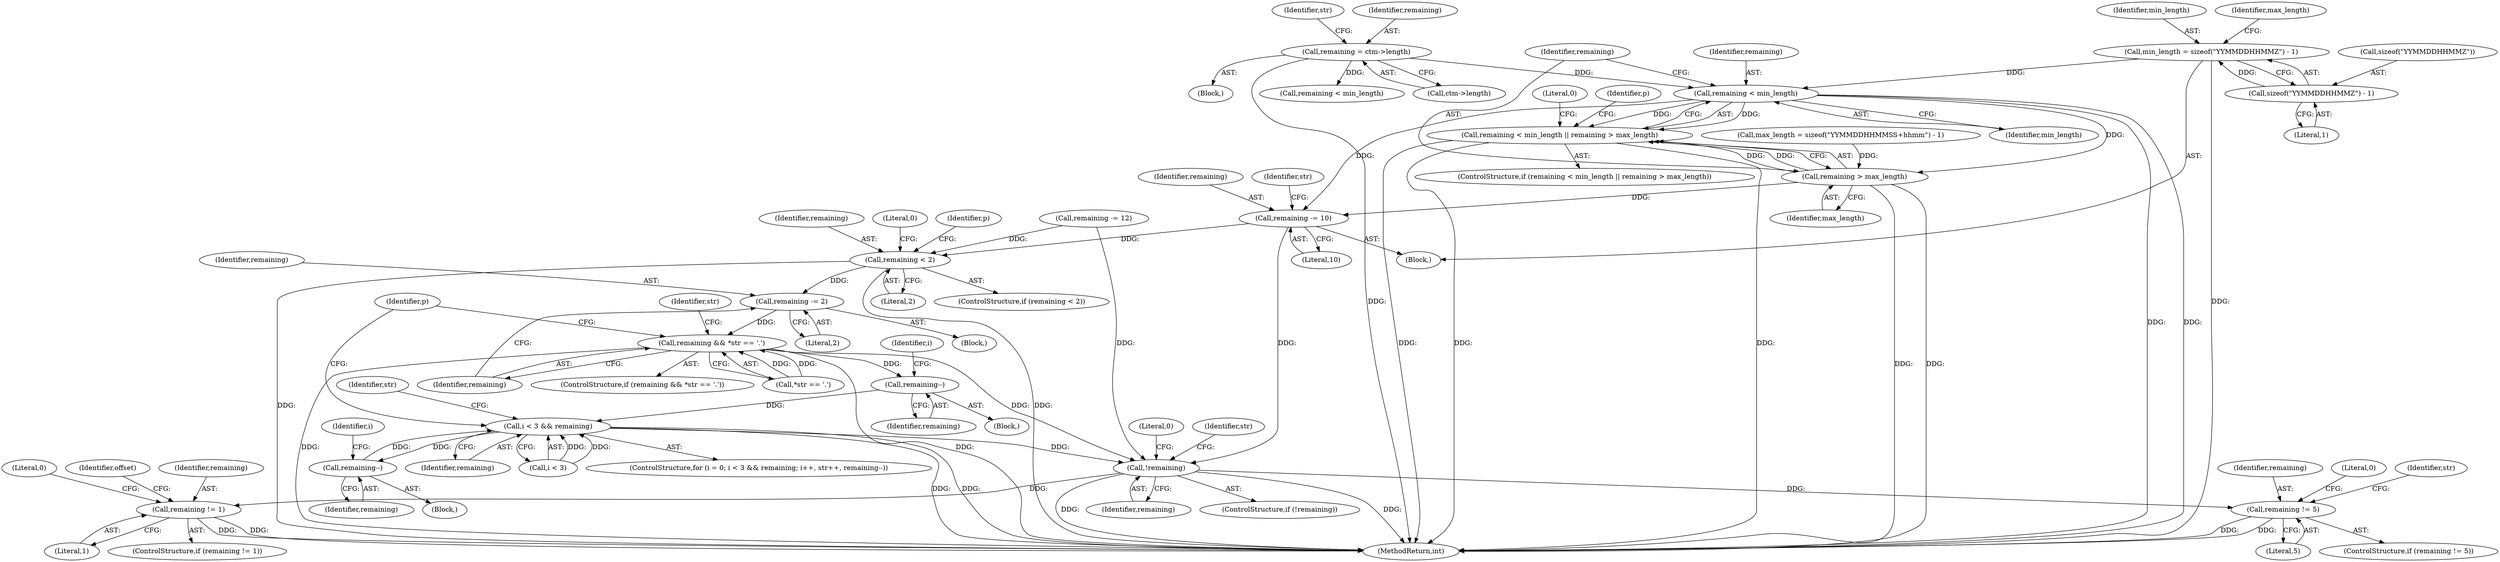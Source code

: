 digraph "0_openssl_f48b83b4fb7d6689584cf25f61ca63a4891f5b11@API" {
"1000161" [label="(Call,remaining < min_length)"];
"1000126" [label="(Call,remaining = ctm->length)"];
"1000146" [label="(Call,min_length = sizeof(\"YYMMDDHHMMZ\") - 1)"];
"1000148" [label="(Call,sizeof(\"YYMMDDHHMMZ\") - 1)"];
"1000160" [label="(Call,remaining < min_length || remaining > max_length)"];
"1000164" [label="(Call,remaining > max_length)"];
"1000179" [label="(Call,remaining -= 10)"];
"1000250" [label="(Call,remaining < 2)"];
"1000269" [label="(Call,remaining -= 2)"];
"1000273" [label="(Call,remaining && *str == '.')"];
"1000282" [label="(Call,remaining--)"];
"1000288" [label="(Call,i < 3 && remaining)"];
"1000299" [label="(Call,remaining--)"];
"1000324" [label="(Call,!remaining)"];
"1000335" [label="(Call,remaining != 1)"];
"1000358" [label="(Call,remaining != 5)"];
"1000180" [label="(Identifier,remaining)"];
"1000270" [label="(Identifier,remaining)"];
"1000325" [label="(Identifier,remaining)"];
"1000271" [label="(Literal,2)"];
"1000160" [label="(Call,remaining < min_length || remaining > max_length)"];
"1000166" [label="(Identifier,max_length)"];
"1000148" [label="(Call,sizeof(\"YYMMDDHHMMZ\") - 1)"];
"1000286" [label="(Identifier,i)"];
"1000292" [label="(Identifier,remaining)"];
"1000362" [label="(Literal,0)"];
"1000179" [label="(Call,remaining -= 10)"];
"1000146" [label="(Call,min_length = sizeof(\"YYMMDDHHMMZ\") - 1)"];
"1000151" [label="(Literal,1)"];
"1000279" [label="(Block,)"];
"1000335" [label="(Call,remaining != 1)"];
"1000113" [label="(Block,)"];
"1000274" [label="(Identifier,remaining)"];
"1000367" [label="(Identifier,str)"];
"1000273" [label="(Call,remaining && *str == '.')"];
"1000323" [label="(ControlStructure,if (!remaining))"];
"1000165" [label="(Identifier,remaining)"];
"1000290" [label="(Identifier,i)"];
"1000283" [label="(Identifier,remaining)"];
"1000252" [label="(Literal,2)"];
"1000316" [label="(Identifier,p)"];
"1000161" [label="(Call,remaining < min_length)"];
"1000272" [label="(ControlStructure,if (remaining && *str == '.'))"];
"1000132" [label="(Identifier,str)"];
"1000275" [label="(Call,*str == '.')"];
"1000289" [label="(Call,i < 3)"];
"1000248" [label="(Block,)"];
"1000127" [label="(Identifier,remaining)"];
"1000144" [label="(Block,)"];
"1000181" [label="(Literal,10)"];
"1000306" [label="(Identifier,str)"];
"1000358" [label="(Call,remaining != 5)"];
"1000357" [label="(ControlStructure,if (remaining != 5))"];
"1000296" [label="(Block,)"];
"1000225" [label="(Identifier,str)"];
"1000281" [label="(Identifier,str)"];
"1000200" [label="(Call,remaining < min_length)"];
"1000164" [label="(Call,remaining > max_length)"];
"1000282" [label="(Call,remaining--)"];
"1000163" [label="(Identifier,min_length)"];
"1000159" [label="(ControlStructure,if (remaining < min_length || remaining > max_length))"];
"1000339" [label="(Literal,0)"];
"1000147" [label="(Identifier,min_length)"];
"1000341" [label="(Identifier,offset)"];
"1000327" [label="(Literal,0)"];
"1000359" [label="(Identifier,remaining)"];
"1000334" [label="(ControlStructure,if (remaining != 1))"];
"1000170" [label="(Identifier,p)"];
"1000331" [label="(Identifier,str)"];
"1000251" [label="(Identifier,remaining)"];
"1000336" [label="(Identifier,remaining)"];
"1000337" [label="(Literal,1)"];
"1000153" [label="(Call,max_length = sizeof(\"YYMMDDHHMMSS+hhmm\") - 1)"];
"1000168" [label="(Literal,0)"];
"1000218" [label="(Call,remaining -= 12)"];
"1000250" [label="(Call,remaining < 2)"];
"1000162" [label="(Identifier,remaining)"];
"1000149" [label="(Call,sizeof(\"YYMMDDHHMMZ\"))"];
"1000249" [label="(ControlStructure,if (remaining < 2))"];
"1000126" [label="(Call,remaining = ctm->length)"];
"1000269" [label="(Call,remaining -= 2)"];
"1000254" [label="(Literal,0)"];
"1000299" [label="(Call,remaining--)"];
"1000324" [label="(Call,!remaining)"];
"1000570" [label="(MethodReturn,int)"];
"1000154" [label="(Identifier,max_length)"];
"1000300" [label="(Identifier,remaining)"];
"1000284" [label="(ControlStructure,for (i = 0; i < 3 && remaining; i++, str++, remaining--))"];
"1000128" [label="(Call,ctm->length)"];
"1000360" [label="(Literal,5)"];
"1000288" [label="(Call,i < 3 && remaining)"];
"1000258" [label="(Identifier,p)"];
"1000161" -> "1000160"  [label="AST: "];
"1000161" -> "1000163"  [label="CFG: "];
"1000162" -> "1000161"  [label="AST: "];
"1000163" -> "1000161"  [label="AST: "];
"1000165" -> "1000161"  [label="CFG: "];
"1000160" -> "1000161"  [label="CFG: "];
"1000161" -> "1000570"  [label="DDG: "];
"1000161" -> "1000570"  [label="DDG: "];
"1000161" -> "1000160"  [label="DDG: "];
"1000161" -> "1000160"  [label="DDG: "];
"1000126" -> "1000161"  [label="DDG: "];
"1000146" -> "1000161"  [label="DDG: "];
"1000161" -> "1000164"  [label="DDG: "];
"1000161" -> "1000179"  [label="DDG: "];
"1000126" -> "1000113"  [label="AST: "];
"1000126" -> "1000128"  [label="CFG: "];
"1000127" -> "1000126"  [label="AST: "];
"1000128" -> "1000126"  [label="AST: "];
"1000132" -> "1000126"  [label="CFG: "];
"1000126" -> "1000570"  [label="DDG: "];
"1000126" -> "1000200"  [label="DDG: "];
"1000146" -> "1000144"  [label="AST: "];
"1000146" -> "1000148"  [label="CFG: "];
"1000147" -> "1000146"  [label="AST: "];
"1000148" -> "1000146"  [label="AST: "];
"1000154" -> "1000146"  [label="CFG: "];
"1000146" -> "1000570"  [label="DDG: "];
"1000148" -> "1000146"  [label="DDG: "];
"1000148" -> "1000151"  [label="CFG: "];
"1000149" -> "1000148"  [label="AST: "];
"1000151" -> "1000148"  [label="AST: "];
"1000160" -> "1000159"  [label="AST: "];
"1000160" -> "1000164"  [label="CFG: "];
"1000164" -> "1000160"  [label="AST: "];
"1000168" -> "1000160"  [label="CFG: "];
"1000170" -> "1000160"  [label="CFG: "];
"1000160" -> "1000570"  [label="DDG: "];
"1000160" -> "1000570"  [label="DDG: "];
"1000160" -> "1000570"  [label="DDG: "];
"1000164" -> "1000160"  [label="DDG: "];
"1000164" -> "1000160"  [label="DDG: "];
"1000164" -> "1000166"  [label="CFG: "];
"1000165" -> "1000164"  [label="AST: "];
"1000166" -> "1000164"  [label="AST: "];
"1000164" -> "1000570"  [label="DDG: "];
"1000164" -> "1000570"  [label="DDG: "];
"1000153" -> "1000164"  [label="DDG: "];
"1000164" -> "1000179"  [label="DDG: "];
"1000179" -> "1000144"  [label="AST: "];
"1000179" -> "1000181"  [label="CFG: "];
"1000180" -> "1000179"  [label="AST: "];
"1000181" -> "1000179"  [label="AST: "];
"1000225" -> "1000179"  [label="CFG: "];
"1000179" -> "1000250"  [label="DDG: "];
"1000179" -> "1000324"  [label="DDG: "];
"1000250" -> "1000249"  [label="AST: "];
"1000250" -> "1000252"  [label="CFG: "];
"1000251" -> "1000250"  [label="AST: "];
"1000252" -> "1000250"  [label="AST: "];
"1000254" -> "1000250"  [label="CFG: "];
"1000258" -> "1000250"  [label="CFG: "];
"1000250" -> "1000570"  [label="DDG: "];
"1000250" -> "1000570"  [label="DDG: "];
"1000218" -> "1000250"  [label="DDG: "];
"1000250" -> "1000269"  [label="DDG: "];
"1000269" -> "1000248"  [label="AST: "];
"1000269" -> "1000271"  [label="CFG: "];
"1000270" -> "1000269"  [label="AST: "];
"1000271" -> "1000269"  [label="AST: "];
"1000274" -> "1000269"  [label="CFG: "];
"1000269" -> "1000273"  [label="DDG: "];
"1000273" -> "1000272"  [label="AST: "];
"1000273" -> "1000274"  [label="CFG: "];
"1000273" -> "1000275"  [label="CFG: "];
"1000274" -> "1000273"  [label="AST: "];
"1000275" -> "1000273"  [label="AST: "];
"1000281" -> "1000273"  [label="CFG: "];
"1000316" -> "1000273"  [label="CFG: "];
"1000273" -> "1000570"  [label="DDG: "];
"1000273" -> "1000570"  [label="DDG: "];
"1000275" -> "1000273"  [label="DDG: "];
"1000275" -> "1000273"  [label="DDG: "];
"1000273" -> "1000282"  [label="DDG: "];
"1000273" -> "1000324"  [label="DDG: "];
"1000282" -> "1000279"  [label="AST: "];
"1000282" -> "1000283"  [label="CFG: "];
"1000283" -> "1000282"  [label="AST: "];
"1000286" -> "1000282"  [label="CFG: "];
"1000282" -> "1000288"  [label="DDG: "];
"1000288" -> "1000284"  [label="AST: "];
"1000288" -> "1000289"  [label="CFG: "];
"1000288" -> "1000292"  [label="CFG: "];
"1000289" -> "1000288"  [label="AST: "];
"1000292" -> "1000288"  [label="AST: "];
"1000306" -> "1000288"  [label="CFG: "];
"1000316" -> "1000288"  [label="CFG: "];
"1000288" -> "1000570"  [label="DDG: "];
"1000288" -> "1000570"  [label="DDG: "];
"1000289" -> "1000288"  [label="DDG: "];
"1000289" -> "1000288"  [label="DDG: "];
"1000299" -> "1000288"  [label="DDG: "];
"1000288" -> "1000299"  [label="DDG: "];
"1000288" -> "1000324"  [label="DDG: "];
"1000299" -> "1000296"  [label="AST: "];
"1000299" -> "1000300"  [label="CFG: "];
"1000300" -> "1000299"  [label="AST: "];
"1000290" -> "1000299"  [label="CFG: "];
"1000324" -> "1000323"  [label="AST: "];
"1000324" -> "1000325"  [label="CFG: "];
"1000325" -> "1000324"  [label="AST: "];
"1000327" -> "1000324"  [label="CFG: "];
"1000331" -> "1000324"  [label="CFG: "];
"1000324" -> "1000570"  [label="DDG: "];
"1000324" -> "1000570"  [label="DDG: "];
"1000218" -> "1000324"  [label="DDG: "];
"1000324" -> "1000335"  [label="DDG: "];
"1000324" -> "1000358"  [label="DDG: "];
"1000335" -> "1000334"  [label="AST: "];
"1000335" -> "1000337"  [label="CFG: "];
"1000336" -> "1000335"  [label="AST: "];
"1000337" -> "1000335"  [label="AST: "];
"1000339" -> "1000335"  [label="CFG: "];
"1000341" -> "1000335"  [label="CFG: "];
"1000335" -> "1000570"  [label="DDG: "];
"1000335" -> "1000570"  [label="DDG: "];
"1000358" -> "1000357"  [label="AST: "];
"1000358" -> "1000360"  [label="CFG: "];
"1000359" -> "1000358"  [label="AST: "];
"1000360" -> "1000358"  [label="AST: "];
"1000362" -> "1000358"  [label="CFG: "];
"1000367" -> "1000358"  [label="CFG: "];
"1000358" -> "1000570"  [label="DDG: "];
"1000358" -> "1000570"  [label="DDG: "];
}
